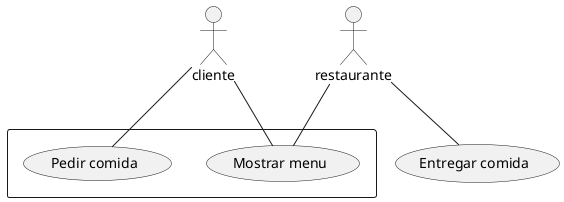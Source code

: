 @startuml

actor cliente
actor restaurante

rectangle {
    (Mostrar menu)
    (Pedir comida)
}

cliente -- (Mostrar menu)
cliente -- (Pedir comida)
restaurante -- (Mostrar menu)
restaurante -- (Entregar comida)

@enduml